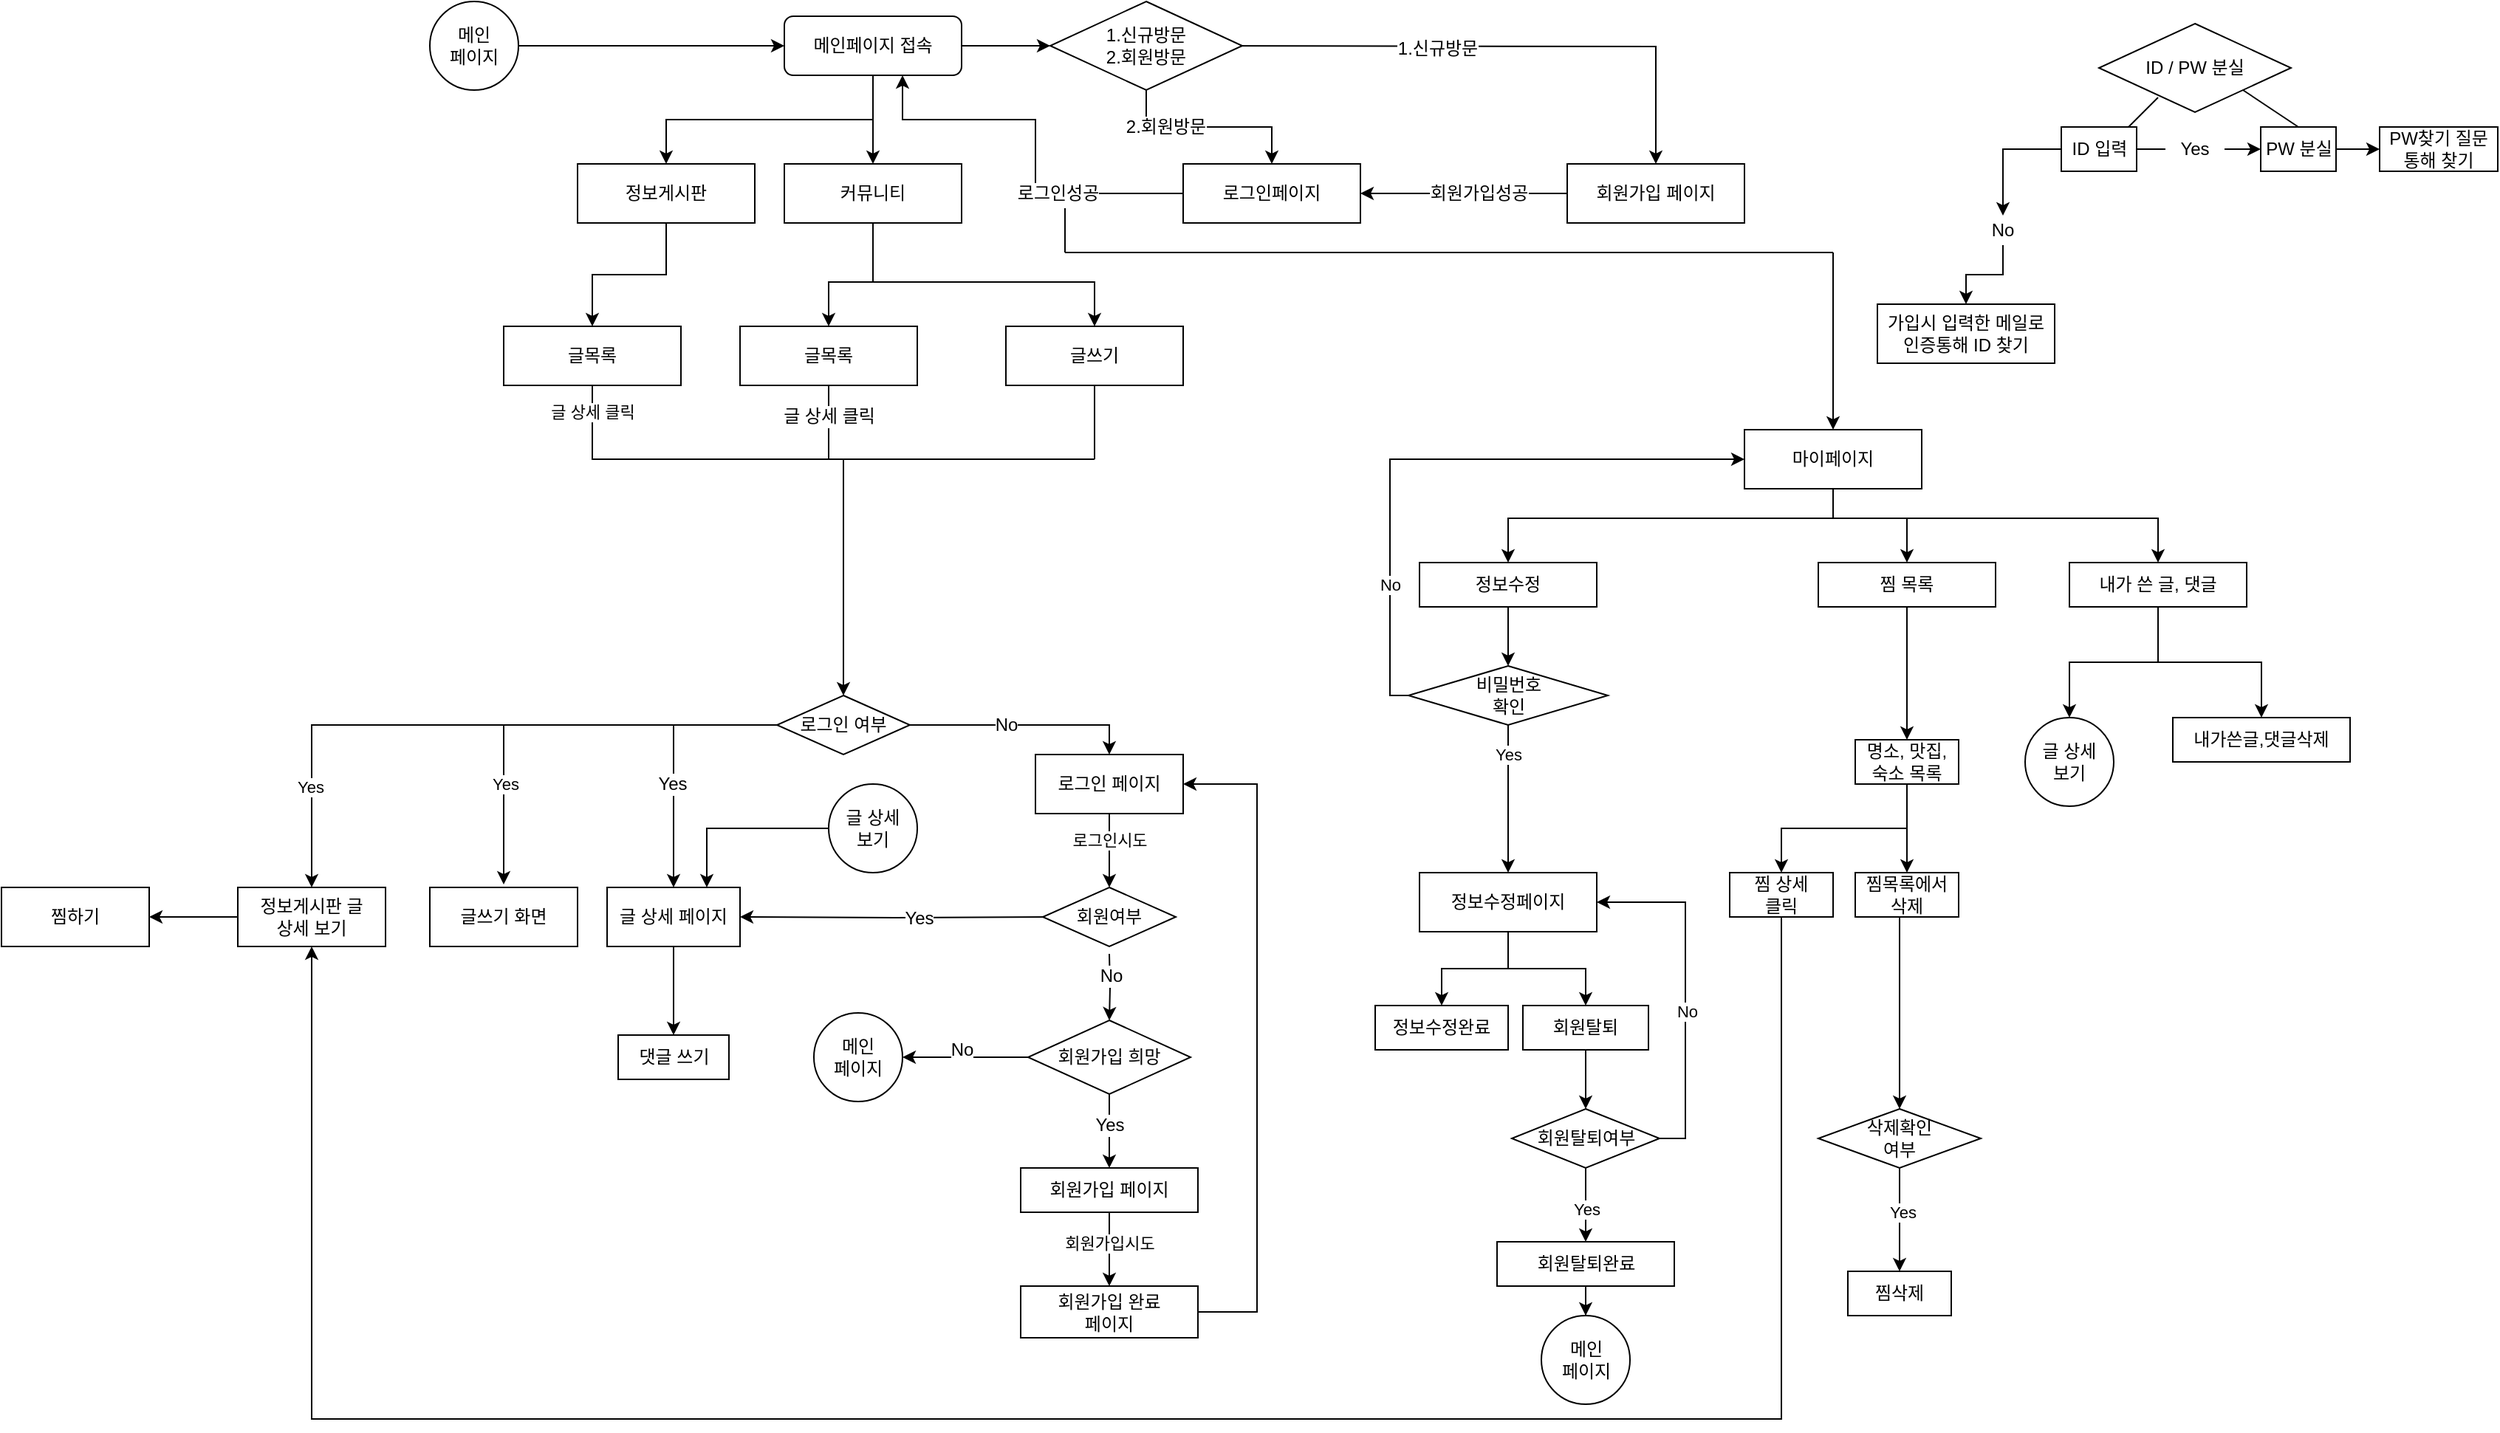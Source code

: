 <mxfile version="13.0.2" type="github">
  <diagram id="C5RBs43oDa-KdzZeNtuy" name="Page-1">
    <mxGraphModel dx="1609" dy="437" grid="1" gridSize="10" guides="1" tooltips="1" connect="1" arrows="1" fold="1" page="1" pageScale="1" pageWidth="827" pageHeight="1169" math="0" shadow="0">
      <root>
        <mxCell id="WIyWlLk6GJQsqaUBKTNV-0" />
        <mxCell id="WIyWlLk6GJQsqaUBKTNV-1" parent="WIyWlLk6GJQsqaUBKTNV-0" />
        <mxCell id="ZX37FnED4WKP7usEXBo2-87" style="edgeStyle=orthogonalEdgeStyle;rounded=0;orthogonalLoop=1;jettySize=auto;html=1;" parent="WIyWlLk6GJQsqaUBKTNV-1" source="ZX37FnED4WKP7usEXBo2-132" target="ZX37FnED4WKP7usEXBo2-97" edge="1">
          <mxGeometry relative="1" as="geometry">
            <mxPoint x="340" y="40" as="sourcePoint" />
          </mxGeometry>
        </mxCell>
        <mxCell id="ZX37FnED4WKP7usEXBo2-88" value="2.회원방문" style="text;html=1;align=center;verticalAlign=middle;resizable=0;points=[];labelBackgroundColor=#ffffff;" parent="ZX37FnED4WKP7usEXBo2-87" connectable="0" vertex="1">
          <mxGeometry x="-0.63" y="13" relative="1" as="geometry">
            <mxPoint x="13" y="13" as="offset" />
          </mxGeometry>
        </mxCell>
        <mxCell id="ZX37FnED4WKP7usEXBo2-89" style="edgeStyle=orthogonalEdgeStyle;rounded=0;orthogonalLoop=1;jettySize=auto;html=1;entryX=0.5;entryY=0;entryDx=0;entryDy=0;" parent="WIyWlLk6GJQsqaUBKTNV-1" target="ZX37FnED4WKP7usEXBo2-100" edge="1">
          <mxGeometry relative="1" as="geometry">
            <mxPoint x="350" y="40" as="sourcePoint" />
          </mxGeometry>
        </mxCell>
        <mxCell id="ZX37FnED4WKP7usEXBo2-90" value="1.신규방문" style="text;html=1;align=center;verticalAlign=middle;resizable=0;points=[];labelBackgroundColor=#ffffff;" parent="ZX37FnED4WKP7usEXBo2-89" connectable="0" vertex="1">
          <mxGeometry x="-0.167" y="-1" relative="1" as="geometry">
            <mxPoint as="offset" />
          </mxGeometry>
        </mxCell>
        <mxCell id="upQrZUUL9ZrLCyDreYXj-0" style="edgeStyle=orthogonalEdgeStyle;rounded=0;orthogonalLoop=1;jettySize=auto;html=1;exitX=1;exitY=0.5;exitDx=0;exitDy=0;entryX=0;entryY=0.5;entryDx=0;entryDy=0;" parent="WIyWlLk6GJQsqaUBKTNV-1" source="ZX37FnED4WKP7usEXBo2-91" target="ZX37FnED4WKP7usEXBo2-132" edge="1">
          <mxGeometry relative="1" as="geometry" />
        </mxCell>
        <mxCell id="upQrZUUL9ZrLCyDreYXj-1" style="edgeStyle=orthogonalEdgeStyle;rounded=0;orthogonalLoop=1;jettySize=auto;html=1;exitX=0.5;exitY=1;exitDx=0;exitDy=0;entryX=0.5;entryY=0;entryDx=0;entryDy=0;" parent="WIyWlLk6GJQsqaUBKTNV-1" source="ZX37FnED4WKP7usEXBo2-91" target="ZX37FnED4WKP7usEXBo2-94" edge="1">
          <mxGeometry relative="1" as="geometry" />
        </mxCell>
        <mxCell id="PnvdCqdYNB6AvmVGDZQ4-1" style="edgeStyle=orthogonalEdgeStyle;rounded=0;orthogonalLoop=1;jettySize=auto;html=1;exitX=0.5;exitY=1;exitDx=0;exitDy=0;entryX=0.5;entryY=0;entryDx=0;entryDy=0;" parent="WIyWlLk6GJQsqaUBKTNV-1" source="ZX37FnED4WKP7usEXBo2-91" target="PnvdCqdYNB6AvmVGDZQ4-0" edge="1">
          <mxGeometry relative="1" as="geometry" />
        </mxCell>
        <mxCell id="ZX37FnED4WKP7usEXBo2-91" value="메인페이지 접속" style="rounded=1;whiteSpace=wrap;html=1;fontSize=12;glass=0;strokeWidth=1;shadow=0;" parent="WIyWlLk6GJQsqaUBKTNV-1" vertex="1">
          <mxGeometry x="70" y="20" width="120" height="40" as="geometry" />
        </mxCell>
        <mxCell id="ZX37FnED4WKP7usEXBo2-92" style="edgeStyle=orthogonalEdgeStyle;rounded=0;orthogonalLoop=1;jettySize=auto;html=1;entryX=0.5;entryY=0;entryDx=0;entryDy=0;" parent="WIyWlLk6GJQsqaUBKTNV-1" source="ZX37FnED4WKP7usEXBo2-94" target="ZX37FnED4WKP7usEXBo2-102" edge="1">
          <mxGeometry relative="1" as="geometry">
            <Array as="points">
              <mxPoint x="130" y="200" />
              <mxPoint x="100" y="200" />
            </Array>
          </mxGeometry>
        </mxCell>
        <mxCell id="ZX37FnED4WKP7usEXBo2-93" style="edgeStyle=orthogonalEdgeStyle;rounded=0;orthogonalLoop=1;jettySize=auto;html=1;entryX=0.5;entryY=0;entryDx=0;entryDy=0;" parent="WIyWlLk6GJQsqaUBKTNV-1" source="ZX37FnED4WKP7usEXBo2-94" target="ZX37FnED4WKP7usEXBo2-104" edge="1">
          <mxGeometry relative="1" as="geometry">
            <Array as="points">
              <mxPoint x="130" y="200" />
              <mxPoint x="280" y="200" />
            </Array>
          </mxGeometry>
        </mxCell>
        <mxCell id="ZX37FnED4WKP7usEXBo2-94" value="커뮤니티" style="rounded=0;whiteSpace=wrap;html=1;" parent="WIyWlLk6GJQsqaUBKTNV-1" vertex="1">
          <mxGeometry x="70" y="120" width="120" height="40" as="geometry" />
        </mxCell>
        <mxCell id="ZX37FnED4WKP7usEXBo2-95" style="edgeStyle=orthogonalEdgeStyle;rounded=0;orthogonalLoop=1;jettySize=auto;html=1;exitX=0;exitY=0.5;exitDx=0;exitDy=0;" parent="WIyWlLk6GJQsqaUBKTNV-1" source="ZX37FnED4WKP7usEXBo2-97" edge="1">
          <mxGeometry relative="1" as="geometry">
            <Array as="points">
              <mxPoint x="240" y="140" />
              <mxPoint x="240" y="90" />
              <mxPoint x="150" y="90" />
            </Array>
            <mxPoint x="150" y="60" as="targetPoint" />
          </mxGeometry>
        </mxCell>
        <mxCell id="ZX37FnED4WKP7usEXBo2-96" value="로그인성공" style="text;html=1;align=center;verticalAlign=middle;resizable=0;points=[];labelBackgroundColor=#ffffff;" parent="ZX37FnED4WKP7usEXBo2-95" connectable="0" vertex="1">
          <mxGeometry x="-0.37" relative="1" as="geometry">
            <mxPoint as="offset" />
          </mxGeometry>
        </mxCell>
        <mxCell id="ZX37FnED4WKP7usEXBo2-97" value="로그인페이지" style="rounded=0;whiteSpace=wrap;html=1;" parent="WIyWlLk6GJQsqaUBKTNV-1" vertex="1">
          <mxGeometry x="340" y="120" width="120" height="40" as="geometry" />
        </mxCell>
        <mxCell id="ZX37FnED4WKP7usEXBo2-98" style="edgeStyle=orthogonalEdgeStyle;rounded=0;orthogonalLoop=1;jettySize=auto;html=1;exitX=0;exitY=0.5;exitDx=0;exitDy=0;" parent="WIyWlLk6GJQsqaUBKTNV-1" source="ZX37FnED4WKP7usEXBo2-100" target="ZX37FnED4WKP7usEXBo2-97" edge="1">
          <mxGeometry relative="1" as="geometry" />
        </mxCell>
        <mxCell id="ZX37FnED4WKP7usEXBo2-99" value="회원가입성공" style="text;html=1;align=center;verticalAlign=middle;resizable=0;points=[];labelBackgroundColor=#ffffff;" parent="ZX37FnED4WKP7usEXBo2-98" connectable="0" vertex="1">
          <mxGeometry x="0.26" y="-1" relative="1" as="geometry">
            <mxPoint x="28" y="1" as="offset" />
          </mxGeometry>
        </mxCell>
        <mxCell id="ZX37FnED4WKP7usEXBo2-100" value="회원가입 페이지" style="rounded=0;whiteSpace=wrap;html=1;" parent="WIyWlLk6GJQsqaUBKTNV-1" vertex="1">
          <mxGeometry x="600" y="120" width="120" height="40" as="geometry" />
        </mxCell>
        <mxCell id="ZX37FnED4WKP7usEXBo2-102" value="글목록" style="rounded=0;whiteSpace=wrap;html=1;" parent="WIyWlLk6GJQsqaUBKTNV-1" vertex="1">
          <mxGeometry x="40" y="230" width="120" height="40" as="geometry" />
        </mxCell>
        <mxCell id="ZX37FnED4WKP7usEXBo2-104" value="글쓰기" style="rounded=0;whiteSpace=wrap;html=1;" parent="WIyWlLk6GJQsqaUBKTNV-1" vertex="1">
          <mxGeometry x="220" y="230" width="120" height="40" as="geometry" />
        </mxCell>
        <mxCell id="ZX37FnED4WKP7usEXBo2-132" value="1.신규방문&lt;br&gt;2.회원방문" style="rhombus;whiteSpace=wrap;html=1;" parent="WIyWlLk6GJQsqaUBKTNV-1" vertex="1">
          <mxGeometry x="250" y="10" width="130" height="60" as="geometry" />
        </mxCell>
        <mxCell id="vV5yDEq1qWFIrJlT6Lfv-10" value="" style="endArrow=none;html=1;entryX=0.5;entryY=1;entryDx=0;entryDy=0;" parent="WIyWlLk6GJQsqaUBKTNV-1" target="ZX37FnED4WKP7usEXBo2-102" edge="1">
          <mxGeometry width="50" height="50" relative="1" as="geometry">
            <mxPoint x="100" y="320" as="sourcePoint" />
            <mxPoint x="440" y="270" as="targetPoint" />
          </mxGeometry>
        </mxCell>
        <mxCell id="vV5yDEq1qWFIrJlT6Lfv-11" value="글 상세 클릭" style="text;html=1;align=center;verticalAlign=middle;resizable=0;points=[];labelBackgroundColor=#ffffff;" parent="vV5yDEq1qWFIrJlT6Lfv-10" vertex="1" connectable="0">
          <mxGeometry x="-0.416" relative="1" as="geometry">
            <mxPoint y="-15" as="offset" />
          </mxGeometry>
        </mxCell>
        <mxCell id="vV5yDEq1qWFIrJlT6Lfv-12" value="" style="endArrow=none;html=1;" parent="WIyWlLk6GJQsqaUBKTNV-1" edge="1">
          <mxGeometry width="50" height="50" relative="1" as="geometry">
            <mxPoint x="100" y="320" as="sourcePoint" />
            <mxPoint x="280" y="320" as="targetPoint" />
          </mxGeometry>
        </mxCell>
        <mxCell id="vV5yDEq1qWFIrJlT6Lfv-13" value="" style="endArrow=none;html=1;" parent="WIyWlLk6GJQsqaUBKTNV-1" edge="1">
          <mxGeometry width="50" height="50" relative="1" as="geometry">
            <mxPoint x="280" y="320" as="sourcePoint" />
            <mxPoint x="280" y="270" as="targetPoint" />
          </mxGeometry>
        </mxCell>
        <mxCell id="vV5yDEq1qWFIrJlT6Lfv-18" style="edgeStyle=orthogonalEdgeStyle;rounded=0;orthogonalLoop=1;jettySize=auto;html=1;entryX=0.5;entryY=0;entryDx=0;entryDy=0;" parent="WIyWlLk6GJQsqaUBKTNV-1" source="vV5yDEq1qWFIrJlT6Lfv-15" target="vV5yDEq1qWFIrJlT6Lfv-17" edge="1">
          <mxGeometry relative="1" as="geometry" />
        </mxCell>
        <mxCell id="waT6Qo9IjC3C06BuvGMC-1" value="No" style="text;html=1;align=center;verticalAlign=middle;resizable=0;points=[];labelBackgroundColor=#ffffff;" parent="vV5yDEq1qWFIrJlT6Lfv-18" vertex="1" connectable="0">
          <mxGeometry x="0.107" y="1" relative="1" as="geometry">
            <mxPoint x="-21" y="1" as="offset" />
          </mxGeometry>
        </mxCell>
        <mxCell id="vV5yDEq1qWFIrJlT6Lfv-21" style="edgeStyle=orthogonalEdgeStyle;rounded=0;orthogonalLoop=1;jettySize=auto;html=1;entryX=0.5;entryY=0;entryDx=0;entryDy=0;" parent="WIyWlLk6GJQsqaUBKTNV-1" source="vV5yDEq1qWFIrJlT6Lfv-15" target="vV5yDEq1qWFIrJlT6Lfv-16" edge="1">
          <mxGeometry relative="1" as="geometry" />
        </mxCell>
        <mxCell id="waT6Qo9IjC3C06BuvGMC-0" value="Yes" style="text;html=1;align=center;verticalAlign=middle;resizable=0;points=[];labelBackgroundColor=#ffffff;" parent="vV5yDEq1qWFIrJlT6Lfv-21" vertex="1" connectable="0">
          <mxGeometry x="0.216" y="-1" relative="1" as="geometry">
            <mxPoint as="offset" />
          </mxGeometry>
        </mxCell>
        <mxCell id="GLN300QRYESgEG5njMZF-10" style="edgeStyle=orthogonalEdgeStyle;rounded=0;orthogonalLoop=1;jettySize=auto;html=1;exitX=0;exitY=0.5;exitDx=0;exitDy=0;" parent="WIyWlLk6GJQsqaUBKTNV-1" source="vV5yDEq1qWFIrJlT6Lfv-15" edge="1">
          <mxGeometry relative="1" as="geometry">
            <mxPoint x="-120" y="608" as="targetPoint" />
            <Array as="points">
              <mxPoint x="-120" y="500" />
              <mxPoint x="-120" y="608" />
            </Array>
          </mxGeometry>
        </mxCell>
        <mxCell id="GLN300QRYESgEG5njMZF-11" value="Yes" style="edgeLabel;html=1;align=center;verticalAlign=middle;resizable=0;points=[];" parent="GLN300QRYESgEG5njMZF-10" vertex="1" connectable="0">
          <mxGeometry x="-0.17" relative="1" as="geometry">
            <mxPoint x="-63" y="40" as="offset" />
          </mxGeometry>
        </mxCell>
        <mxCell id="ZqrZnDmUstioRYY1Gfzt-35" style="edgeStyle=orthogonalEdgeStyle;rounded=0;orthogonalLoop=1;jettySize=auto;html=1;entryX=0.5;entryY=0;entryDx=0;entryDy=0;" parent="WIyWlLk6GJQsqaUBKTNV-1" source="vV5yDEq1qWFIrJlT6Lfv-15" target="ZqrZnDmUstioRYY1Gfzt-34" edge="1">
          <mxGeometry relative="1" as="geometry" />
        </mxCell>
        <mxCell id="ZqrZnDmUstioRYY1Gfzt-36" value="Yes" style="edgeLabel;html=1;align=center;verticalAlign=middle;resizable=0;points=[];" parent="ZqrZnDmUstioRYY1Gfzt-35" vertex="1" connectable="0">
          <mxGeometry x="0.482" y="42" relative="1" as="geometry">
            <mxPoint x="-43" y="42" as="offset" />
          </mxGeometry>
        </mxCell>
        <mxCell id="vV5yDEq1qWFIrJlT6Lfv-15" value="로그인 여부" style="rhombus;whiteSpace=wrap;html=1;" parent="WIyWlLk6GJQsqaUBKTNV-1" vertex="1">
          <mxGeometry x="65" y="480" width="90" height="40" as="geometry" />
        </mxCell>
        <mxCell id="vV5yDEq1qWFIrJlT6Lfv-23" style="edgeStyle=orthogonalEdgeStyle;rounded=0;orthogonalLoop=1;jettySize=auto;html=1;" parent="WIyWlLk6GJQsqaUBKTNV-1" source="vV5yDEq1qWFIrJlT6Lfv-16" target="vV5yDEq1qWFIrJlT6Lfv-22" edge="1">
          <mxGeometry relative="1" as="geometry">
            <mxPoint x="-5" y="690" as="targetPoint" />
          </mxGeometry>
        </mxCell>
        <mxCell id="vV5yDEq1qWFIrJlT6Lfv-16" value="글 상세 페이지" style="rounded=0;whiteSpace=wrap;html=1;" parent="WIyWlLk6GJQsqaUBKTNV-1" vertex="1">
          <mxGeometry x="-50" y="610" width="90" height="40" as="geometry" />
        </mxCell>
        <mxCell id="vV5yDEq1qWFIrJlT6Lfv-26" style="edgeStyle=orthogonalEdgeStyle;rounded=0;orthogonalLoop=1;jettySize=auto;html=1;entryX=0.5;entryY=0;entryDx=0;entryDy=0;" parent="WIyWlLk6GJQsqaUBKTNV-1" source="vV5yDEq1qWFIrJlT6Lfv-17" target="GLN300QRYESgEG5njMZF-4" edge="1">
          <mxGeometry relative="1" as="geometry">
            <mxPoint x="290" y="605" as="targetPoint" />
            <Array as="points">
              <mxPoint x="290" y="570" />
              <mxPoint x="290" y="570" />
            </Array>
          </mxGeometry>
        </mxCell>
        <mxCell id="GLN300QRYESgEG5njMZF-5" value="로그인시도" style="edgeLabel;html=1;align=center;verticalAlign=middle;resizable=0;points=[];" parent="vV5yDEq1qWFIrJlT6Lfv-26" vertex="1" connectable="0">
          <mxGeometry x="-0.28" relative="1" as="geometry">
            <mxPoint as="offset" />
          </mxGeometry>
        </mxCell>
        <mxCell id="vV5yDEq1qWFIrJlT6Lfv-17" value="로그인 페이지" style="rounded=0;whiteSpace=wrap;html=1;" parent="WIyWlLk6GJQsqaUBKTNV-1" vertex="1">
          <mxGeometry x="240" y="520" width="100" height="40" as="geometry" />
        </mxCell>
        <mxCell id="vV5yDEq1qWFIrJlT6Lfv-22" value="댓글 쓰기" style="rounded=0;whiteSpace=wrap;html=1;" parent="WIyWlLk6GJQsqaUBKTNV-1" vertex="1">
          <mxGeometry x="-42.5" y="710" width="75" height="30" as="geometry" />
        </mxCell>
        <mxCell id="vV5yDEq1qWFIrJlT6Lfv-27" style="edgeStyle=orthogonalEdgeStyle;rounded=0;orthogonalLoop=1;jettySize=auto;html=1;entryX=1;entryY=0.5;entryDx=0;entryDy=0;" parent="WIyWlLk6GJQsqaUBKTNV-1" target="vV5yDEq1qWFIrJlT6Lfv-16" edge="1">
          <mxGeometry relative="1" as="geometry">
            <mxPoint x="250" y="630" as="sourcePoint" />
          </mxGeometry>
        </mxCell>
        <mxCell id="vV5yDEq1qWFIrJlT6Lfv-28" value="Yes" style="text;html=1;align=center;verticalAlign=middle;resizable=0;points=[];labelBackgroundColor=#ffffff;" parent="vV5yDEq1qWFIrJlT6Lfv-27" vertex="1" connectable="0">
          <mxGeometry x="-0.15" relative="1" as="geometry">
            <mxPoint as="offset" />
          </mxGeometry>
        </mxCell>
        <mxCell id="vV5yDEq1qWFIrJlT6Lfv-30" value="" style="edgeStyle=orthogonalEdgeStyle;rounded=0;orthogonalLoop=1;jettySize=auto;html=1;" parent="WIyWlLk6GJQsqaUBKTNV-1" target="vV5yDEq1qWFIrJlT6Lfv-29" edge="1">
          <mxGeometry relative="1" as="geometry">
            <mxPoint x="290" y="655" as="sourcePoint" />
          </mxGeometry>
        </mxCell>
        <mxCell id="waT6Qo9IjC3C06BuvGMC-2" value="No" style="text;html=1;align=center;verticalAlign=middle;resizable=0;points=[];labelBackgroundColor=#ffffff;" parent="vV5yDEq1qWFIrJlT6Lfv-30" vertex="1" connectable="0">
          <mxGeometry x="-0.369" relative="1" as="geometry">
            <mxPoint as="offset" />
          </mxGeometry>
        </mxCell>
        <mxCell id="vV5yDEq1qWFIrJlT6Lfv-39" style="edgeStyle=orthogonalEdgeStyle;rounded=0;orthogonalLoop=1;jettySize=auto;html=1;entryX=0.5;entryY=0;entryDx=0;entryDy=0;" parent="WIyWlLk6GJQsqaUBKTNV-1" source="vV5yDEq1qWFIrJlT6Lfv-29" target="vV5yDEq1qWFIrJlT6Lfv-32" edge="1">
          <mxGeometry relative="1" as="geometry">
            <Array as="points">
              <mxPoint x="290" y="770" />
              <mxPoint x="290" y="770" />
            </Array>
          </mxGeometry>
        </mxCell>
        <mxCell id="vV5yDEq1qWFIrJlT6Lfv-43" value="Yes" style="text;html=1;align=center;verticalAlign=middle;resizable=0;points=[];labelBackgroundColor=#ffffff;" parent="vV5yDEq1qWFIrJlT6Lfv-39" vertex="1" connectable="0">
          <mxGeometry x="0.193" y="1" relative="1" as="geometry">
            <mxPoint x="-1.02" y="-9.7" as="offset" />
          </mxGeometry>
        </mxCell>
        <mxCell id="5jIitdbKcp0d3cPYqX7F-1" style="edgeStyle=orthogonalEdgeStyle;rounded=0;orthogonalLoop=1;jettySize=auto;html=1;entryX=1;entryY=0.5;entryDx=0;entryDy=0;" parent="WIyWlLk6GJQsqaUBKTNV-1" source="vV5yDEq1qWFIrJlT6Lfv-29" target="5jIitdbKcp0d3cPYqX7F-0" edge="1">
          <mxGeometry relative="1" as="geometry" />
        </mxCell>
        <mxCell id="vV5yDEq1qWFIrJlT6Lfv-29" value="회원가입 희망" style="rhombus;whiteSpace=wrap;html=1;fillColor=none;strokeColor=#000000;" parent="WIyWlLk6GJQsqaUBKTNV-1" vertex="1">
          <mxGeometry x="235" y="700" width="110" height="50" as="geometry" />
        </mxCell>
        <mxCell id="vV5yDEq1qWFIrJlT6Lfv-42" style="edgeStyle=orthogonalEdgeStyle;rounded=0;orthogonalLoop=1;jettySize=auto;html=1;entryX=1;entryY=0.5;entryDx=0;entryDy=0;" parent="WIyWlLk6GJQsqaUBKTNV-1" source="vV5yDEq1qWFIrJlT6Lfv-31" target="vV5yDEq1qWFIrJlT6Lfv-17" edge="1">
          <mxGeometry relative="1" as="geometry">
            <mxPoint x="460" y="680" as="targetPoint" />
            <Array as="points">
              <mxPoint x="390" y="898" />
              <mxPoint x="390" y="540" />
            </Array>
          </mxGeometry>
        </mxCell>
        <mxCell id="vV5yDEq1qWFIrJlT6Lfv-31" value="회원가입 완료&lt;br&gt;페이지" style="rounded=0;whiteSpace=wrap;html=1;" parent="WIyWlLk6GJQsqaUBKTNV-1" vertex="1">
          <mxGeometry x="230" y="880" width="120" height="35" as="geometry" />
        </mxCell>
        <mxCell id="vV5yDEq1qWFIrJlT6Lfv-40" style="edgeStyle=orthogonalEdgeStyle;rounded=0;orthogonalLoop=1;jettySize=auto;html=1;" parent="WIyWlLk6GJQsqaUBKTNV-1" source="vV5yDEq1qWFIrJlT6Lfv-32" target="vV5yDEq1qWFIrJlT6Lfv-31" edge="1">
          <mxGeometry relative="1" as="geometry" />
        </mxCell>
        <mxCell id="GLN300QRYESgEG5njMZF-6" value="회원가입시도" style="edgeLabel;html=1;align=center;verticalAlign=middle;resizable=0;points=[];" parent="vV5yDEq1qWFIrJlT6Lfv-40" vertex="1" connectable="0">
          <mxGeometry x="-0.156" relative="1" as="geometry">
            <mxPoint as="offset" />
          </mxGeometry>
        </mxCell>
        <mxCell id="vV5yDEq1qWFIrJlT6Lfv-32" value="회원가입 페이지" style="rounded=0;whiteSpace=wrap;html=1;" parent="WIyWlLk6GJQsqaUBKTNV-1" vertex="1">
          <mxGeometry x="230" y="800" width="120" height="30" as="geometry" />
        </mxCell>
        <mxCell id="GLN300QRYESgEG5njMZF-4" value="회원여부" style="rhombus;whiteSpace=wrap;html=1;" parent="WIyWlLk6GJQsqaUBKTNV-1" vertex="1">
          <mxGeometry x="245" y="610" width="90" height="40" as="geometry" />
        </mxCell>
        <mxCell id="GLN300QRYESgEG5njMZF-9" value="글쓰기 화면" style="rounded=0;whiteSpace=wrap;html=1;" parent="WIyWlLk6GJQsqaUBKTNV-1" vertex="1">
          <mxGeometry x="-170" y="610" width="100" height="40" as="geometry" />
        </mxCell>
        <mxCell id="PnvdCqdYNB6AvmVGDZQ4-3" style="edgeStyle=orthogonalEdgeStyle;rounded=0;orthogonalLoop=1;jettySize=auto;html=1;entryX=0.5;entryY=0;entryDx=0;entryDy=0;" parent="WIyWlLk6GJQsqaUBKTNV-1" source="PnvdCqdYNB6AvmVGDZQ4-0" target="PnvdCqdYNB6AvmVGDZQ4-2" edge="1">
          <mxGeometry relative="1" as="geometry" />
        </mxCell>
        <mxCell id="PnvdCqdYNB6AvmVGDZQ4-0" value="정보게시판" style="rounded=0;whiteSpace=wrap;html=1;" parent="WIyWlLk6GJQsqaUBKTNV-1" vertex="1">
          <mxGeometry x="-70" y="120" width="120" height="40" as="geometry" />
        </mxCell>
        <mxCell id="PnvdCqdYNB6AvmVGDZQ4-4" style="edgeStyle=orthogonalEdgeStyle;rounded=0;orthogonalLoop=1;jettySize=auto;html=1;exitX=0.5;exitY=1;exitDx=0;exitDy=0;entryX=0.5;entryY=0;entryDx=0;entryDy=0;" parent="WIyWlLk6GJQsqaUBKTNV-1" source="PnvdCqdYNB6AvmVGDZQ4-2" target="vV5yDEq1qWFIrJlT6Lfv-15" edge="1">
          <mxGeometry relative="1" as="geometry">
            <Array as="points">
              <mxPoint x="-60" y="320" />
              <mxPoint x="110" y="320" />
            </Array>
          </mxGeometry>
        </mxCell>
        <mxCell id="PnvdCqdYNB6AvmVGDZQ4-5" value="글 상세 클릭" style="edgeLabel;html=1;align=center;verticalAlign=middle;resizable=0;points=[];" parent="PnvdCqdYNB6AvmVGDZQ4-4" vertex="1" connectable="0">
          <mxGeometry x="-0.834" y="-1" relative="1" as="geometry">
            <mxPoint x="1" y="-14" as="offset" />
          </mxGeometry>
        </mxCell>
        <mxCell id="PnvdCqdYNB6AvmVGDZQ4-2" value="글목록" style="rounded=0;whiteSpace=wrap;html=1;" parent="WIyWlLk6GJQsqaUBKTNV-1" vertex="1">
          <mxGeometry x="-120" y="230" width="120" height="40" as="geometry" />
        </mxCell>
        <mxCell id="9_98LAGcsNJI7AEIF0RN-3" value="" style="endArrow=none;html=1;" parent="WIyWlLk6GJQsqaUBKTNV-1" edge="1">
          <mxGeometry width="50" height="50" relative="1" as="geometry">
            <mxPoint x="260" y="150" as="sourcePoint" />
            <mxPoint x="260" y="180" as="targetPoint" />
          </mxGeometry>
        </mxCell>
        <mxCell id="9_98LAGcsNJI7AEIF0RN-4" value="" style="endArrow=none;html=1;" parent="WIyWlLk6GJQsqaUBKTNV-1" edge="1">
          <mxGeometry width="50" height="50" relative="1" as="geometry">
            <mxPoint x="260" y="180" as="sourcePoint" />
            <mxPoint x="780" y="180" as="targetPoint" />
          </mxGeometry>
        </mxCell>
        <mxCell id="9_98LAGcsNJI7AEIF0RN-5" value="" style="endArrow=classic;html=1;" parent="WIyWlLk6GJQsqaUBKTNV-1" edge="1">
          <mxGeometry width="50" height="50" relative="1" as="geometry">
            <mxPoint x="780" y="180" as="sourcePoint" />
            <mxPoint x="780" y="300" as="targetPoint" />
          </mxGeometry>
        </mxCell>
        <mxCell id="9_98LAGcsNJI7AEIF0RN-15" style="edgeStyle=orthogonalEdgeStyle;rounded=0;orthogonalLoop=1;jettySize=auto;html=1;entryX=0.5;entryY=0;entryDx=0;entryDy=0;" parent="WIyWlLk6GJQsqaUBKTNV-1" source="9_98LAGcsNJI7AEIF0RN-6" target="9_98LAGcsNJI7AEIF0RN-13" edge="1">
          <mxGeometry relative="1" as="geometry">
            <Array as="points">
              <mxPoint x="780" y="360" />
              <mxPoint x="830" y="360" />
            </Array>
          </mxGeometry>
        </mxCell>
        <mxCell id="9_98LAGcsNJI7AEIF0RN-16" style="edgeStyle=orthogonalEdgeStyle;rounded=0;orthogonalLoop=1;jettySize=auto;html=1;entryX=0.5;entryY=0;entryDx=0;entryDy=0;" parent="WIyWlLk6GJQsqaUBKTNV-1" target="9_98LAGcsNJI7AEIF0RN-12" edge="1">
          <mxGeometry relative="1" as="geometry">
            <mxPoint x="780" y="340" as="sourcePoint" />
            <Array as="points">
              <mxPoint x="780" y="360" />
              <mxPoint x="1000" y="360" />
            </Array>
          </mxGeometry>
        </mxCell>
        <mxCell id="aLojjY9KPLIzhAx5LPAh-0" style="edgeStyle=orthogonalEdgeStyle;rounded=0;orthogonalLoop=1;jettySize=auto;html=1;entryX=0.5;entryY=0;entryDx=0;entryDy=0;" parent="WIyWlLk6GJQsqaUBKTNV-1" source="9_98LAGcsNJI7AEIF0RN-6" target="9_98LAGcsNJI7AEIF0RN-9" edge="1">
          <mxGeometry relative="1" as="geometry">
            <Array as="points">
              <mxPoint x="780" y="360" />
              <mxPoint x="560" y="360" />
            </Array>
            <mxPoint x="640" y="380" as="targetPoint" />
          </mxGeometry>
        </mxCell>
        <mxCell id="9_98LAGcsNJI7AEIF0RN-6" value="마이페이지" style="rounded=0;whiteSpace=wrap;html=1;" parent="WIyWlLk6GJQsqaUBKTNV-1" vertex="1">
          <mxGeometry x="720" y="300" width="120" height="40" as="geometry" />
        </mxCell>
        <mxCell id="aLojjY9KPLIzhAx5LPAh-4" style="edgeStyle=orthogonalEdgeStyle;rounded=0;orthogonalLoop=1;jettySize=auto;html=1;entryX=0.5;entryY=0;entryDx=0;entryDy=0;" parent="WIyWlLk6GJQsqaUBKTNV-1" source="9_98LAGcsNJI7AEIF0RN-9" target="aLojjY9KPLIzhAx5LPAh-1" edge="1">
          <mxGeometry relative="1" as="geometry">
            <Array as="points">
              <mxPoint x="560" y="440" />
              <mxPoint x="560" y="440" />
            </Array>
          </mxGeometry>
        </mxCell>
        <mxCell id="9_98LAGcsNJI7AEIF0RN-9" value="정보수정" style="rounded=0;whiteSpace=wrap;html=1;" parent="WIyWlLk6GJQsqaUBKTNV-1" vertex="1">
          <mxGeometry x="500" y="390" width="120" height="30" as="geometry" />
        </mxCell>
        <mxCell id="lBjHsFs35db71nPIf4gL-2" style="edgeStyle=orthogonalEdgeStyle;rounded=0;orthogonalLoop=1;jettySize=auto;html=1;entryX=0.5;entryY=0;entryDx=0;entryDy=0;strokeColor=#000000;" parent="WIyWlLk6GJQsqaUBKTNV-1" source="9_98LAGcsNJI7AEIF0RN-12" target="lBjHsFs35db71nPIf4gL-1" edge="1">
          <mxGeometry relative="1" as="geometry" />
        </mxCell>
        <mxCell id="9_98LAGcsNJI7AEIF0RN-12" value="내가 쓴 글, 댓글" style="rounded=0;whiteSpace=wrap;html=1;" parent="WIyWlLk6GJQsqaUBKTNV-1" vertex="1">
          <mxGeometry x="940" y="390" width="120" height="30" as="geometry" />
        </mxCell>
        <mxCell id="ZqrZnDmUstioRYY1Gfzt-31" style="edgeStyle=orthogonalEdgeStyle;rounded=0;orthogonalLoop=1;jettySize=auto;html=1;entryX=0.5;entryY=0;entryDx=0;entryDy=0;" parent="WIyWlLk6GJQsqaUBKTNV-1" source="9_98LAGcsNJI7AEIF0RN-13" target="ZqrZnDmUstioRYY1Gfzt-0" edge="1">
          <mxGeometry relative="1" as="geometry" />
        </mxCell>
        <mxCell id="9_98LAGcsNJI7AEIF0RN-13" value="찜 목록" style="rounded=0;whiteSpace=wrap;html=1;" parent="WIyWlLk6GJQsqaUBKTNV-1" vertex="1">
          <mxGeometry x="770" y="390" width="120" height="30" as="geometry" />
        </mxCell>
        <mxCell id="aLojjY9KPLIzhAx5LPAh-6" style="edgeStyle=orthogonalEdgeStyle;rounded=0;orthogonalLoop=1;jettySize=auto;html=1;entryX=0.5;entryY=0;entryDx=0;entryDy=0;" parent="WIyWlLk6GJQsqaUBKTNV-1" source="aLojjY9KPLIzhAx5LPAh-1" target="aLojjY9KPLIzhAx5LPAh-5" edge="1">
          <mxGeometry relative="1" as="geometry" />
        </mxCell>
        <mxCell id="aLojjY9KPLIzhAx5LPAh-11" value="Yes" style="edgeLabel;html=1;align=center;verticalAlign=middle;resizable=0;points=[];" parent="aLojjY9KPLIzhAx5LPAh-6" vertex="1" connectable="0">
          <mxGeometry x="-0.836" relative="1" as="geometry">
            <mxPoint y="11.55" as="offset" />
          </mxGeometry>
        </mxCell>
        <mxCell id="aLojjY9KPLIzhAx5LPAh-19" style="edgeStyle=orthogonalEdgeStyle;rounded=0;orthogonalLoop=1;jettySize=auto;html=1;entryX=0;entryY=0.5;entryDx=0;entryDy=0;exitX=0;exitY=0.5;exitDx=0;exitDy=0;" parent="WIyWlLk6GJQsqaUBKTNV-1" source="aLojjY9KPLIzhAx5LPAh-1" target="9_98LAGcsNJI7AEIF0RN-6" edge="1">
          <mxGeometry relative="1" as="geometry">
            <Array as="points">
              <mxPoint x="480" y="480" />
              <mxPoint x="480" y="320" />
            </Array>
          </mxGeometry>
        </mxCell>
        <mxCell id="aLojjY9KPLIzhAx5LPAh-20" value="&lt;div&gt;No&lt;/div&gt;" style="edgeLabel;html=1;align=center;verticalAlign=middle;resizable=0;points=[];" parent="aLojjY9KPLIzhAx5LPAh-19" vertex="1" connectable="0">
          <mxGeometry x="0.004" relative="1" as="geometry">
            <mxPoint x="-34.56" y="85" as="offset" />
          </mxGeometry>
        </mxCell>
        <mxCell id="aLojjY9KPLIzhAx5LPAh-1" value="&lt;div&gt;비밀번호&lt;/div&gt;&lt;div&gt;확인&lt;/div&gt;" style="rhombus;whiteSpace=wrap;html=1;" parent="WIyWlLk6GJQsqaUBKTNV-1" vertex="1">
          <mxGeometry x="492.5" y="460" width="135" height="40" as="geometry" />
        </mxCell>
        <mxCell id="3e5bNtFYzzRURWgjh2Wo-2" style="edgeStyle=orthogonalEdgeStyle;rounded=0;orthogonalLoop=1;jettySize=auto;html=1;entryX=0.5;entryY=0;entryDx=0;entryDy=0;" parent="WIyWlLk6GJQsqaUBKTNV-1" source="aLojjY9KPLIzhAx5LPAh-5" target="aLojjY9KPLIzhAx5LPAh-7" edge="1">
          <mxGeometry relative="1" as="geometry" />
        </mxCell>
        <mxCell id="3e5bNtFYzzRURWgjh2Wo-3" style="edgeStyle=orthogonalEdgeStyle;rounded=0;orthogonalLoop=1;jettySize=auto;html=1;entryX=0.5;entryY=0;entryDx=0;entryDy=0;" parent="WIyWlLk6GJQsqaUBKTNV-1" source="aLojjY9KPLIzhAx5LPAh-5" target="aLojjY9KPLIzhAx5LPAh-8" edge="1">
          <mxGeometry relative="1" as="geometry" />
        </mxCell>
        <mxCell id="aLojjY9KPLIzhAx5LPAh-5" value="정보수정페이지" style="rounded=0;whiteSpace=wrap;html=1;" parent="WIyWlLk6GJQsqaUBKTNV-1" vertex="1">
          <mxGeometry x="500" y="600" width="120" height="40" as="geometry" />
        </mxCell>
        <mxCell id="aLojjY9KPLIzhAx5LPAh-7" value="정보수정완료" style="rounded=0;whiteSpace=wrap;html=1;" parent="WIyWlLk6GJQsqaUBKTNV-1" vertex="1">
          <mxGeometry x="470" y="690" width="90" height="30" as="geometry" />
        </mxCell>
        <mxCell id="aLojjY9KPLIzhAx5LPAh-14" style="edgeStyle=orthogonalEdgeStyle;rounded=0;orthogonalLoop=1;jettySize=auto;html=1;entryX=0.5;entryY=0;entryDx=0;entryDy=0;" parent="WIyWlLk6GJQsqaUBKTNV-1" source="aLojjY9KPLIzhAx5LPAh-8" target="aLojjY9KPLIzhAx5LPAh-9" edge="1">
          <mxGeometry relative="1" as="geometry" />
        </mxCell>
        <mxCell id="aLojjY9KPLIzhAx5LPAh-8" value="회원탈퇴" style="rounded=0;whiteSpace=wrap;html=1;" parent="WIyWlLk6GJQsqaUBKTNV-1" vertex="1">
          <mxGeometry x="570" y="690" width="85" height="30" as="geometry" />
        </mxCell>
        <mxCell id="aLojjY9KPLIzhAx5LPAh-15" style="edgeStyle=orthogonalEdgeStyle;rounded=0;orthogonalLoop=1;jettySize=auto;html=1;entryX=0.5;entryY=0;entryDx=0;entryDy=0;" parent="WIyWlLk6GJQsqaUBKTNV-1" source="aLojjY9KPLIzhAx5LPAh-9" target="aLojjY9KPLIzhAx5LPAh-10" edge="1">
          <mxGeometry relative="1" as="geometry" />
        </mxCell>
        <mxCell id="aLojjY9KPLIzhAx5LPAh-16" value="Yes" style="edgeLabel;html=1;align=center;verticalAlign=middle;resizable=0;points=[];" parent="aLojjY9KPLIzhAx5LPAh-15" vertex="1" connectable="0">
          <mxGeometry x="0.499" relative="1" as="geometry">
            <mxPoint y="-9.71" as="offset" />
          </mxGeometry>
        </mxCell>
        <mxCell id="aLojjY9KPLIzhAx5LPAh-17" style="edgeStyle=orthogonalEdgeStyle;rounded=0;orthogonalLoop=1;jettySize=auto;html=1;exitX=1;exitY=0.5;exitDx=0;exitDy=0;entryX=1;entryY=0.5;entryDx=0;entryDy=0;" parent="WIyWlLk6GJQsqaUBKTNV-1" source="aLojjY9KPLIzhAx5LPAh-9" target="aLojjY9KPLIzhAx5LPAh-5" edge="1">
          <mxGeometry relative="1" as="geometry">
            <Array as="points">
              <mxPoint x="680" y="780" />
              <mxPoint x="680" y="620" />
            </Array>
            <mxPoint x="670" y="610" as="targetPoint" />
          </mxGeometry>
        </mxCell>
        <mxCell id="aLojjY9KPLIzhAx5LPAh-18" value="No" style="edgeLabel;html=1;align=center;verticalAlign=middle;resizable=0;points=[];" parent="aLojjY9KPLIzhAx5LPAh-17" vertex="1" connectable="0">
          <mxGeometry x="-0.274" y="-1" relative="1" as="geometry">
            <mxPoint y="-17.5" as="offset" />
          </mxGeometry>
        </mxCell>
        <mxCell id="aLojjY9KPLIzhAx5LPAh-9" value="회원탈퇴여부" style="rhombus;whiteSpace=wrap;html=1;" parent="WIyWlLk6GJQsqaUBKTNV-1" vertex="1">
          <mxGeometry x="562.5" y="760" width="100" height="40" as="geometry" />
        </mxCell>
        <mxCell id="5jIitdbKcp0d3cPYqX7F-6" style="edgeStyle=orthogonalEdgeStyle;rounded=0;orthogonalLoop=1;jettySize=auto;html=1;entryX=0.5;entryY=0;entryDx=0;entryDy=0;" parent="WIyWlLk6GJQsqaUBKTNV-1" source="aLojjY9KPLIzhAx5LPAh-10" target="5jIitdbKcp0d3cPYqX7F-5" edge="1">
          <mxGeometry relative="1" as="geometry" />
        </mxCell>
        <mxCell id="aLojjY9KPLIzhAx5LPAh-10" value="회원탈퇴완료" style="rounded=0;whiteSpace=wrap;html=1;" parent="WIyWlLk6GJQsqaUBKTNV-1" vertex="1">
          <mxGeometry x="552.5" y="850" width="120" height="30" as="geometry" />
        </mxCell>
        <mxCell id="ZqrZnDmUstioRYY1Gfzt-16" style="edgeStyle=orthogonalEdgeStyle;rounded=0;orthogonalLoop=1;jettySize=auto;html=1;entryX=0.5;entryY=0;entryDx=0;entryDy=0;" parent="WIyWlLk6GJQsqaUBKTNV-1" source="ZqrZnDmUstioRYY1Gfzt-0" target="ZqrZnDmUstioRYY1Gfzt-3" edge="1">
          <mxGeometry relative="1" as="geometry">
            <Array as="points">
              <mxPoint x="830" y="570" />
              <mxPoint x="745" y="570" />
            </Array>
          </mxGeometry>
        </mxCell>
        <mxCell id="ZqrZnDmUstioRYY1Gfzt-18" style="edgeStyle=orthogonalEdgeStyle;rounded=0;orthogonalLoop=1;jettySize=auto;html=1;entryX=0.5;entryY=0;entryDx=0;entryDy=0;" parent="WIyWlLk6GJQsqaUBKTNV-1" source="ZqrZnDmUstioRYY1Gfzt-0" target="ZqrZnDmUstioRYY1Gfzt-4" edge="1">
          <mxGeometry relative="1" as="geometry" />
        </mxCell>
        <mxCell id="ZqrZnDmUstioRYY1Gfzt-0" value="명소, 맛집, 숙소 목록" style="rounded=0;whiteSpace=wrap;html=1;" parent="WIyWlLk6GJQsqaUBKTNV-1" vertex="1">
          <mxGeometry x="795" y="510" width="70" height="30" as="geometry" />
        </mxCell>
        <mxCell id="ZqrZnDmUstioRYY1Gfzt-37" style="edgeStyle=orthogonalEdgeStyle;rounded=0;orthogonalLoop=1;jettySize=auto;html=1;entryX=0.5;entryY=1;entryDx=0;entryDy=0;fillColor=#a20025;strokeColor=#000000;" parent="WIyWlLk6GJQsqaUBKTNV-1" source="ZqrZnDmUstioRYY1Gfzt-3" target="ZqrZnDmUstioRYY1Gfzt-34" edge="1">
          <mxGeometry relative="1" as="geometry">
            <Array as="points">
              <mxPoint x="745" y="970" />
              <mxPoint x="-250" y="970" />
            </Array>
          </mxGeometry>
        </mxCell>
        <mxCell id="ZqrZnDmUstioRYY1Gfzt-3" value="&lt;div&gt;찜 상세&lt;/div&gt;&lt;div&gt;클릭&lt;/div&gt;" style="rounded=0;whiteSpace=wrap;html=1;" parent="WIyWlLk6GJQsqaUBKTNV-1" vertex="1">
          <mxGeometry x="710" y="600" width="70" height="30" as="geometry" />
        </mxCell>
        <mxCell id="ZqrZnDmUstioRYY1Gfzt-42" style="edgeStyle=orthogonalEdgeStyle;rounded=0;orthogonalLoop=1;jettySize=auto;html=1;entryX=0.5;entryY=0;entryDx=0;entryDy=0;" parent="WIyWlLk6GJQsqaUBKTNV-1" source="ZqrZnDmUstioRYY1Gfzt-4" target="ZqrZnDmUstioRYY1Gfzt-5" edge="1">
          <mxGeometry relative="1" as="geometry">
            <Array as="points">
              <mxPoint x="825" y="730" />
              <mxPoint x="825" y="730" />
            </Array>
          </mxGeometry>
        </mxCell>
        <mxCell id="ZqrZnDmUstioRYY1Gfzt-4" value="찜목록에서 삭제" style="rounded=0;whiteSpace=wrap;html=1;" parent="WIyWlLk6GJQsqaUBKTNV-1" vertex="1">
          <mxGeometry x="795" y="600" width="70" height="30" as="geometry" />
        </mxCell>
        <mxCell id="ZqrZnDmUstioRYY1Gfzt-41" style="edgeStyle=orthogonalEdgeStyle;rounded=0;orthogonalLoop=1;jettySize=auto;html=1;entryX=0.5;entryY=0;entryDx=0;entryDy=0;" parent="WIyWlLk6GJQsqaUBKTNV-1" source="ZqrZnDmUstioRYY1Gfzt-5" target="ZqrZnDmUstioRYY1Gfzt-9" edge="1">
          <mxGeometry relative="1" as="geometry">
            <Array as="points">
              <mxPoint x="825" y="830" />
              <mxPoint x="825" y="830" />
            </Array>
          </mxGeometry>
        </mxCell>
        <mxCell id="ZqrZnDmUstioRYY1Gfzt-46" value="Yes" style="edgeLabel;html=1;align=center;verticalAlign=middle;resizable=0;points=[];" parent="ZqrZnDmUstioRYY1Gfzt-41" vertex="1" connectable="0">
          <mxGeometry x="-0.5" y="-2" relative="1" as="geometry">
            <mxPoint x="4" y="12" as="offset" />
          </mxGeometry>
        </mxCell>
        <mxCell id="ZqrZnDmUstioRYY1Gfzt-5" value="&lt;div&gt;삭제확인&lt;/div&gt;&lt;div&gt;여부&lt;/div&gt;" style="rhombus;whiteSpace=wrap;html=1;" parent="WIyWlLk6GJQsqaUBKTNV-1" vertex="1">
          <mxGeometry x="770" y="760" width="110" height="40" as="geometry" />
        </mxCell>
        <mxCell id="ZqrZnDmUstioRYY1Gfzt-9" value="찜삭제" style="rounded=0;whiteSpace=wrap;html=1;" parent="WIyWlLk6GJQsqaUBKTNV-1" vertex="1">
          <mxGeometry x="790" y="870" width="70" height="30" as="geometry" />
        </mxCell>
        <mxCell id="O2irgobR2Nwh1-WumCbg-2" style="edgeStyle=orthogonalEdgeStyle;rounded=0;orthogonalLoop=1;jettySize=auto;html=1;" parent="WIyWlLk6GJQsqaUBKTNV-1" source="ZqrZnDmUstioRYY1Gfzt-34" target="O2irgobR2Nwh1-WumCbg-3" edge="1">
          <mxGeometry relative="1" as="geometry">
            <mxPoint x="-350" y="630" as="targetPoint" />
          </mxGeometry>
        </mxCell>
        <mxCell id="ZqrZnDmUstioRYY1Gfzt-34" value="정보게시판 글&lt;br&gt;상세 보기" style="rounded=0;whiteSpace=wrap;html=1;" parent="WIyWlLk6GJQsqaUBKTNV-1" vertex="1">
          <mxGeometry x="-300" y="610" width="100" height="40" as="geometry" />
        </mxCell>
        <mxCell id="5jIitdbKcp0d3cPYqX7F-0" value="&lt;div&gt;메인&lt;/div&gt;&lt;div&gt;페이지&lt;/div&gt;" style="ellipse;whiteSpace=wrap;html=1;aspect=fixed;" parent="WIyWlLk6GJQsqaUBKTNV-1" vertex="1">
          <mxGeometry x="90" y="695" width="60" height="60" as="geometry" />
        </mxCell>
        <mxCell id="5jIitdbKcp0d3cPYqX7F-4" style="edgeStyle=orthogonalEdgeStyle;rounded=0;orthogonalLoop=1;jettySize=auto;html=1;entryX=0;entryY=0.5;entryDx=0;entryDy=0;" parent="WIyWlLk6GJQsqaUBKTNV-1" source="5jIitdbKcp0d3cPYqX7F-3" target="ZX37FnED4WKP7usEXBo2-91" edge="1">
          <mxGeometry relative="1" as="geometry" />
        </mxCell>
        <mxCell id="5jIitdbKcp0d3cPYqX7F-3" value="&lt;div&gt;메인&lt;/div&gt;&lt;div&gt;페이지&lt;br&gt;&lt;/div&gt;" style="ellipse;whiteSpace=wrap;html=1;aspect=fixed;" parent="WIyWlLk6GJQsqaUBKTNV-1" vertex="1">
          <mxGeometry x="-170" y="10" width="60" height="60" as="geometry" />
        </mxCell>
        <mxCell id="5jIitdbKcp0d3cPYqX7F-5" value="&lt;div&gt;메인&lt;/div&gt;&lt;div&gt;페이지&lt;br&gt;&lt;/div&gt;" style="ellipse;whiteSpace=wrap;html=1;aspect=fixed;" parent="WIyWlLk6GJQsqaUBKTNV-1" vertex="1">
          <mxGeometry x="582.5" y="900" width="60" height="60" as="geometry" />
        </mxCell>
        <mxCell id="pPMUm9NwDdFnjCpXS-Xl-0" value="No" style="text;html=1;align=center;verticalAlign=middle;resizable=0;points=[];labelBackgroundColor=#ffffff;" parent="WIyWlLk6GJQsqaUBKTNV-1" vertex="1" connectable="0">
          <mxGeometry x="190" y="720" as="geometry">
            <mxPoint as="offset" />
          </mxGeometry>
        </mxCell>
        <mxCell id="lBjHsFs35db71nPIf4gL-1" value="&lt;div&gt;글 상세&lt;/div&gt;&lt;div&gt;보기&lt;/div&gt;" style="ellipse;whiteSpace=wrap;html=1;aspect=fixed;" parent="WIyWlLk6GJQsqaUBKTNV-1" vertex="1">
          <mxGeometry x="910" y="495" width="60" height="60" as="geometry" />
        </mxCell>
        <mxCell id="lBjHsFs35db71nPIf4gL-4" style="edgeStyle=orthogonalEdgeStyle;rounded=0;orthogonalLoop=1;jettySize=auto;html=1;entryX=0.75;entryY=0;entryDx=0;entryDy=0;strokeColor=#000000;" parent="WIyWlLk6GJQsqaUBKTNV-1" source="lBjHsFs35db71nPIf4gL-3" target="vV5yDEq1qWFIrJlT6Lfv-16" edge="1">
          <mxGeometry relative="1" as="geometry" />
        </mxCell>
        <mxCell id="lBjHsFs35db71nPIf4gL-3" value="&lt;div&gt;글 상세&lt;/div&gt;&lt;div&gt;보기&lt;/div&gt;" style="ellipse;whiteSpace=wrap;html=1;aspect=fixed;" parent="WIyWlLk6GJQsqaUBKTNV-1" vertex="1">
          <mxGeometry x="100" y="540" width="60" height="60" as="geometry" />
        </mxCell>
        <mxCell id="O2irgobR2Nwh1-WumCbg-3" value="찜하기" style="rounded=0;whiteSpace=wrap;html=1;" parent="WIyWlLk6GJQsqaUBKTNV-1" vertex="1">
          <mxGeometry x="-460" y="610" width="100" height="40" as="geometry" />
        </mxCell>
        <mxCell id="bYYAjXWDPW0eE3fVJ2Q4-0" value="내가쓴글,댓글삭제" style="rounded=0;whiteSpace=wrap;html=1;" parent="WIyWlLk6GJQsqaUBKTNV-1" vertex="1">
          <mxGeometry x="1010" y="495" width="120" height="30" as="geometry" />
        </mxCell>
        <mxCell id="bYYAjXWDPW0eE3fVJ2Q4-1" style="edgeStyle=orthogonalEdgeStyle;rounded=0;orthogonalLoop=1;jettySize=auto;html=1;entryX=0.5;entryY=0;entryDx=0;entryDy=0;strokeColor=#000000;exitX=0.5;exitY=1;exitDx=0;exitDy=0;" parent="WIyWlLk6GJQsqaUBKTNV-1" source="9_98LAGcsNJI7AEIF0RN-12" target="bYYAjXWDPW0eE3fVJ2Q4-0" edge="1">
          <mxGeometry relative="1" as="geometry">
            <mxPoint x="1080" y="442.5" as="sourcePoint" />
            <mxPoint x="1020" y="517.5" as="targetPoint" />
          </mxGeometry>
        </mxCell>
        <mxCell id="cadQcYwbUyGX0idDL5B8-0" value="ID / PW 분실" style="rhombus;whiteSpace=wrap;html=1;" vertex="1" parent="WIyWlLk6GJQsqaUBKTNV-1">
          <mxGeometry x="960" y="25" width="130" height="60" as="geometry" />
        </mxCell>
        <mxCell id="cadQcYwbUyGX0idDL5B8-1" value="가입시 입력한 메일로&lt;br&gt;인증통해 ID 찾기" style="rounded=0;whiteSpace=wrap;html=1;" vertex="1" parent="WIyWlLk6GJQsqaUBKTNV-1">
          <mxGeometry x="810" y="215" width="120" height="40" as="geometry" />
        </mxCell>
        <mxCell id="cadQcYwbUyGX0idDL5B8-2" value="" style="endArrow=none;html=1;" edge="1" parent="WIyWlLk6GJQsqaUBKTNV-1">
          <mxGeometry width="50" height="50" relative="1" as="geometry">
            <mxPoint x="980" y="95" as="sourcePoint" />
            <mxPoint x="1000" y="75" as="targetPoint" />
          </mxGeometry>
        </mxCell>
        <mxCell id="cadQcYwbUyGX0idDL5B8-3" value="" style="edgeStyle=orthogonalEdgeStyle;rounded=0;orthogonalLoop=1;jettySize=auto;html=1;entryX=0.5;entryY=0;entryDx=0;entryDy=0;" edge="1" parent="WIyWlLk6GJQsqaUBKTNV-1" source="cadQcYwbUyGX0idDL5B8-9" target="cadQcYwbUyGX0idDL5B8-1">
          <mxGeometry relative="1" as="geometry">
            <mxPoint x="960" y="155" as="targetPoint" />
          </mxGeometry>
        </mxCell>
        <mxCell id="cadQcYwbUyGX0idDL5B8-4" value="" style="edgeStyle=orthogonalEdgeStyle;rounded=0;orthogonalLoop=1;jettySize=auto;html=1;" edge="1" parent="WIyWlLk6GJQsqaUBKTNV-1" source="cadQcYwbUyGX0idDL5B8-11" target="cadQcYwbUyGX0idDL5B8-7">
          <mxGeometry relative="1" as="geometry" />
        </mxCell>
        <mxCell id="cadQcYwbUyGX0idDL5B8-5" value="ID 입력" style="rounded=0;whiteSpace=wrap;html=1;" vertex="1" parent="WIyWlLk6GJQsqaUBKTNV-1">
          <mxGeometry x="934.5" y="95" width="51" height="30" as="geometry" />
        </mxCell>
        <mxCell id="cadQcYwbUyGX0idDL5B8-6" value="" style="edgeStyle=orthogonalEdgeStyle;rounded=0;orthogonalLoop=1;jettySize=auto;html=1;" edge="1" parent="WIyWlLk6GJQsqaUBKTNV-1" source="cadQcYwbUyGX0idDL5B8-7" target="cadQcYwbUyGX0idDL5B8-8">
          <mxGeometry relative="1" as="geometry" />
        </mxCell>
        <mxCell id="cadQcYwbUyGX0idDL5B8-7" value="PW 분실" style="rounded=0;whiteSpace=wrap;html=1;" vertex="1" parent="WIyWlLk6GJQsqaUBKTNV-1">
          <mxGeometry x="1069.5" y="95" width="51" height="30" as="geometry" />
        </mxCell>
        <mxCell id="cadQcYwbUyGX0idDL5B8-8" value="PW찾기 질문 통해 찾기" style="rounded=0;whiteSpace=wrap;html=1;" vertex="1" parent="WIyWlLk6GJQsqaUBKTNV-1">
          <mxGeometry x="1150" y="95" width="80" height="30" as="geometry" />
        </mxCell>
        <mxCell id="cadQcYwbUyGX0idDL5B8-9" value="No" style="text;html=1;strokeColor=none;fillColor=none;align=center;verticalAlign=middle;whiteSpace=wrap;rounded=0;" vertex="1" parent="WIyWlLk6GJQsqaUBKTNV-1">
          <mxGeometry x="875" y="155" width="40" height="20" as="geometry" />
        </mxCell>
        <mxCell id="cadQcYwbUyGX0idDL5B8-10" value="" style="edgeStyle=orthogonalEdgeStyle;rounded=0;orthogonalLoop=1;jettySize=auto;html=1;entryX=0.5;entryY=0;entryDx=0;entryDy=0;" edge="1" parent="WIyWlLk6GJQsqaUBKTNV-1" source="cadQcYwbUyGX0idDL5B8-5" target="cadQcYwbUyGX0idDL5B8-9">
          <mxGeometry relative="1" as="geometry">
            <mxPoint x="960" y="125" as="sourcePoint" />
            <mxPoint x="900" y="165" as="targetPoint" />
          </mxGeometry>
        </mxCell>
        <mxCell id="cadQcYwbUyGX0idDL5B8-11" value="Yes" style="text;html=1;strokeColor=none;fillColor=none;align=center;verticalAlign=middle;whiteSpace=wrap;rounded=0;" vertex="1" parent="WIyWlLk6GJQsqaUBKTNV-1">
          <mxGeometry x="1005" y="67.5" width="40" height="85" as="geometry" />
        </mxCell>
        <mxCell id="cadQcYwbUyGX0idDL5B8-12" value="" style="endArrow=none;html=1;exitX=1;exitY=0.5;exitDx=0;exitDy=0;entryX=0;entryY=0.5;entryDx=0;entryDy=0;" edge="1" parent="WIyWlLk6GJQsqaUBKTNV-1" source="cadQcYwbUyGX0idDL5B8-5" target="cadQcYwbUyGX0idDL5B8-11">
          <mxGeometry width="50" height="50" relative="1" as="geometry">
            <mxPoint x="960" y="155" as="sourcePoint" />
            <mxPoint x="1010" y="105" as="targetPoint" />
          </mxGeometry>
        </mxCell>
        <mxCell id="cadQcYwbUyGX0idDL5B8-13" value="" style="endArrow=none;html=1;exitX=0.5;exitY=0;exitDx=0;exitDy=0;entryX=1;entryY=1;entryDx=0;entryDy=0;" edge="1" parent="WIyWlLk6GJQsqaUBKTNV-1" source="cadQcYwbUyGX0idDL5B8-7" target="cadQcYwbUyGX0idDL5B8-0">
          <mxGeometry width="50" height="50" relative="1" as="geometry">
            <mxPoint x="1010" y="117.5" as="sourcePoint" />
            <mxPoint x="1060" y="67.5" as="targetPoint" />
          </mxGeometry>
        </mxCell>
      </root>
    </mxGraphModel>
  </diagram>
</mxfile>
